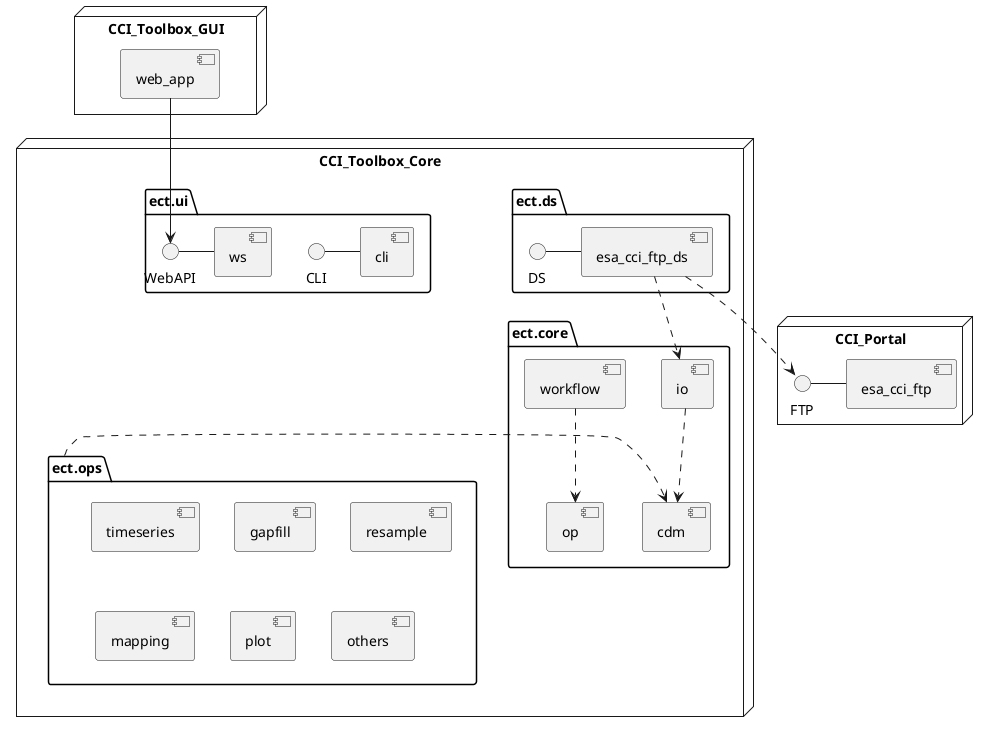 @startuml

node "CCI_Toolbox_Core" {
    package "ect.ds" {
        DS - [esa_cci_ftp_ds]
    }

    package ect.ops {
        [timeseries]
        [gapfill]
        [resample]
        [mapping]
        [plot]
        [others]
    }

    package "ect.core" {
        [cdm]
        [io]

        [op]
        [workflow]
    }

    package "ect.ui" {
        CLI - [cli]
        WebAPI - [ws]
    }
}

node "CCI_Toolbox_GUI" {
    [web_app]
}

node "CCI_Portal" {
    FTP - [esa_cci_ftp]
}



[io] ..> [cdm]
[workflow] ..> [op]
[esa_cci_ftp_ds] ..> FTP
[esa_cci_ftp_ds] ..> io

ect.ops .r.> [cdm]

[web_app] --> WebAPI

@enduml
